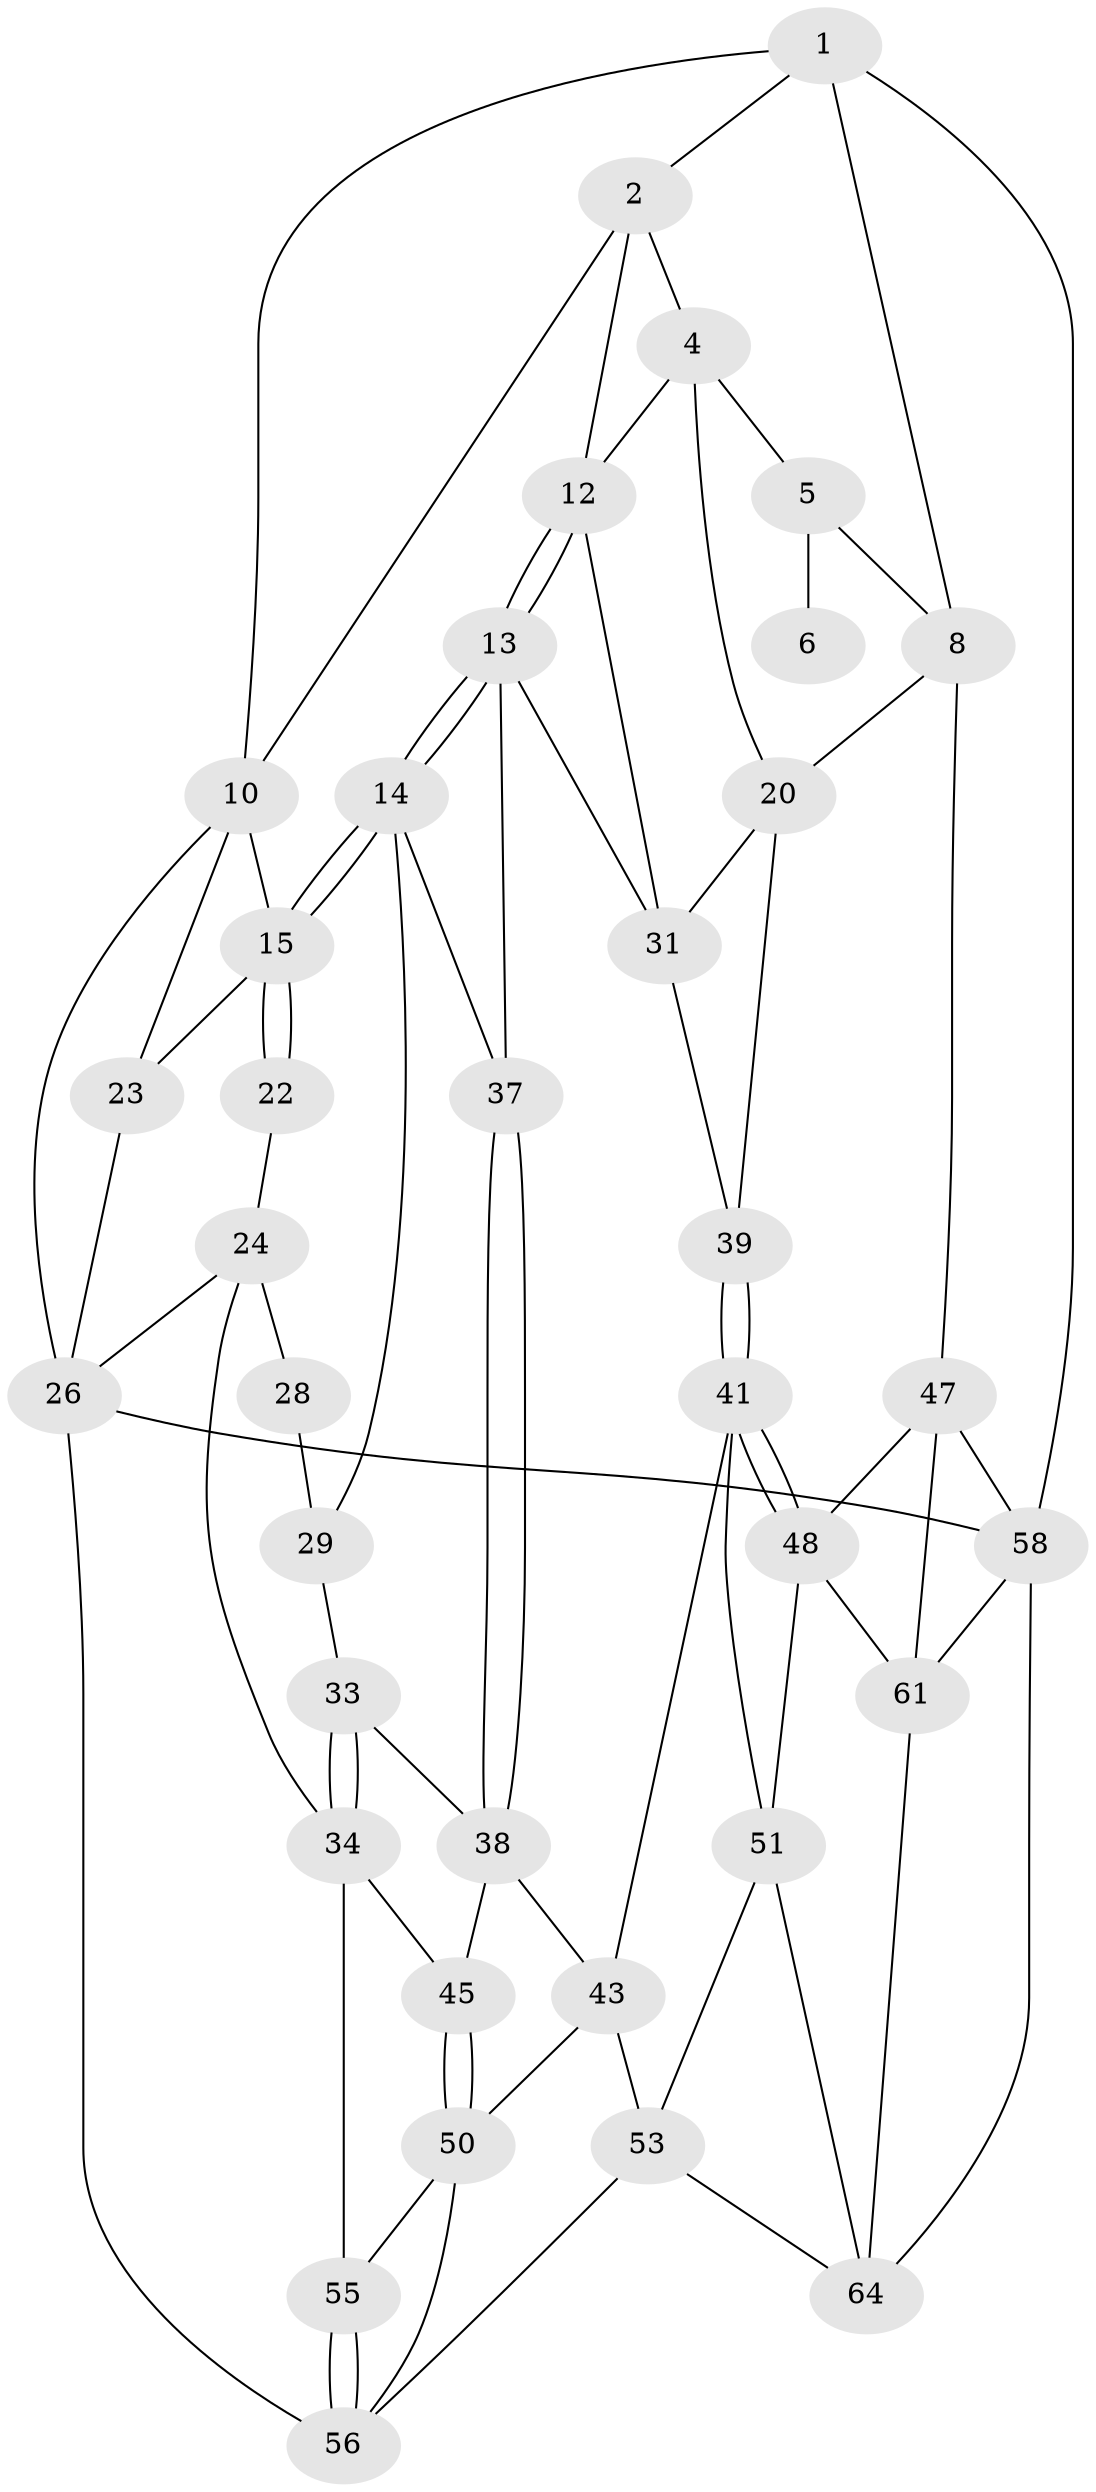 // original degree distribution, {3: 0.06060606060606061, 4: 0.16666666666666666, 5: 0.5757575757575758, 6: 0.19696969696969696}
// Generated by graph-tools (version 1.1) at 2025/11/02/27/25 16:11:53]
// undirected, 37 vertices, 78 edges
graph export_dot {
graph [start="1"]
  node [color=gray90,style=filled];
  1 [pos="+1+0",super="+7"];
  2 [pos="+0.603985549515974+0",super="+3"];
  4 [pos="+0.7848889479345781+0.14300430454861995",super="+17"];
  5 [pos="+0.7921664486776582+0.14127658665579987",super="+9"];
  6 [pos="+1+0"];
  8 [pos="+1+0.4173941680658712",super="+19"];
  10 [pos="+0+0",super="+11"];
  12 [pos="+0.5506162856808011+0.24552427038747937",super="+18"];
  13 [pos="+0.5221343129027178+0.252317083094506",super="+36"];
  14 [pos="+0.4459015947698603+0.22195344026201827",super="+30"];
  15 [pos="+0.4315259154631161+0.18344100896483456",super="+16"];
  20 [pos="+1+0.4118125852096567",super="+21"];
  22 [pos="+0.1321035034515206+0.2108574092421356"];
  23 [pos="+0.019822604472950877+0.06440538264254614",super="+27"];
  24 [pos="+0.14053297658833117+0.23423080691214326",super="+25"];
  26 [pos="+0+0.48787256321669636",super="+40"];
  28 [pos="+0.18441786666391385+0.2914525159028692"];
  29 [pos="+0.3857900994029085+0.2559985674369888",super="+32"];
  31 [pos="+0.7621616632917395+0.3531911870118519",super="+35"];
  33 [pos="+0.2026858203296745+0.4596994613725537"];
  34 [pos="+0.11460520248092496+0.5458692792552724",super="+46"];
  37 [pos="+0.38968890155343267+0.4661596095754283"];
  38 [pos="+0.38764086710984563+0.46974109429111804",super="+44"];
  39 [pos="+0.6380072277331832+0.5149716892049649"];
  41 [pos="+0.6351769232041997+0.5499587381682566",super="+42"];
  43 [pos="+0.5564765556408737+0.5922627214127044",super="+49"];
  45 [pos="+0.3734193222222394+0.6594673472102587"];
  47 [pos="+1+0.46103955308041983",super="+60"];
  48 [pos="+0.7147277997060723+0.6044759742255922",super="+54"];
  50 [pos="+0.4537167062299329+0.8434866035943851",super="+62"];
  51 [pos="+0.5907828157370348+0.7558154974949407",super="+52"];
  53 [pos="+0.4954279117665108+0.8658823668149446",super="+65"];
  55 [pos="+0.17623561514314598+0.6891942221418644"];
  56 [pos="+0.0808062556591212+1",super="+57"];
  58 [pos="+1+1",super="+59"];
  61 [pos="+0.7809885493821616+0.7846860145942627",super="+63"];
  64 [pos="+0.7732839570730325+0.9251869897485705",super="+66"];
  1 -- 2;
  1 -- 8;
  1 -- 10;
  1 -- 58;
  2 -- 4;
  2 -- 12;
  2 -- 10;
  4 -- 5;
  4 -- 20;
  4 -- 12;
  5 -- 6 [weight=2];
  5 -- 8;
  8 -- 20;
  8 -- 47;
  10 -- 26;
  10 -- 23;
  10 -- 15;
  12 -- 13;
  12 -- 13;
  12 -- 31;
  13 -- 14;
  13 -- 14;
  13 -- 37;
  13 -- 31;
  14 -- 15;
  14 -- 15;
  14 -- 37;
  14 -- 29;
  15 -- 22;
  15 -- 22;
  15 -- 23;
  20 -- 39;
  20 -- 31;
  22 -- 24;
  23 -- 26;
  24 -- 28;
  24 -- 26;
  24 -- 34;
  26 -- 56;
  26 -- 58;
  28 -- 29 [weight=2];
  29 -- 33;
  31 -- 39;
  33 -- 34;
  33 -- 34;
  33 -- 38;
  34 -- 45;
  34 -- 55;
  37 -- 38;
  37 -- 38;
  38 -- 43;
  38 -- 45;
  39 -- 41;
  39 -- 41;
  41 -- 48;
  41 -- 48;
  41 -- 51;
  41 -- 43;
  43 -- 50;
  43 -- 53;
  45 -- 50;
  45 -- 50;
  47 -- 48;
  47 -- 58;
  47 -- 61;
  48 -- 51;
  48 -- 61;
  50 -- 56;
  50 -- 55;
  51 -- 64;
  51 -- 53;
  53 -- 56;
  53 -- 64;
  55 -- 56;
  55 -- 56;
  58 -- 64;
  58 -- 61;
  61 -- 64;
}
